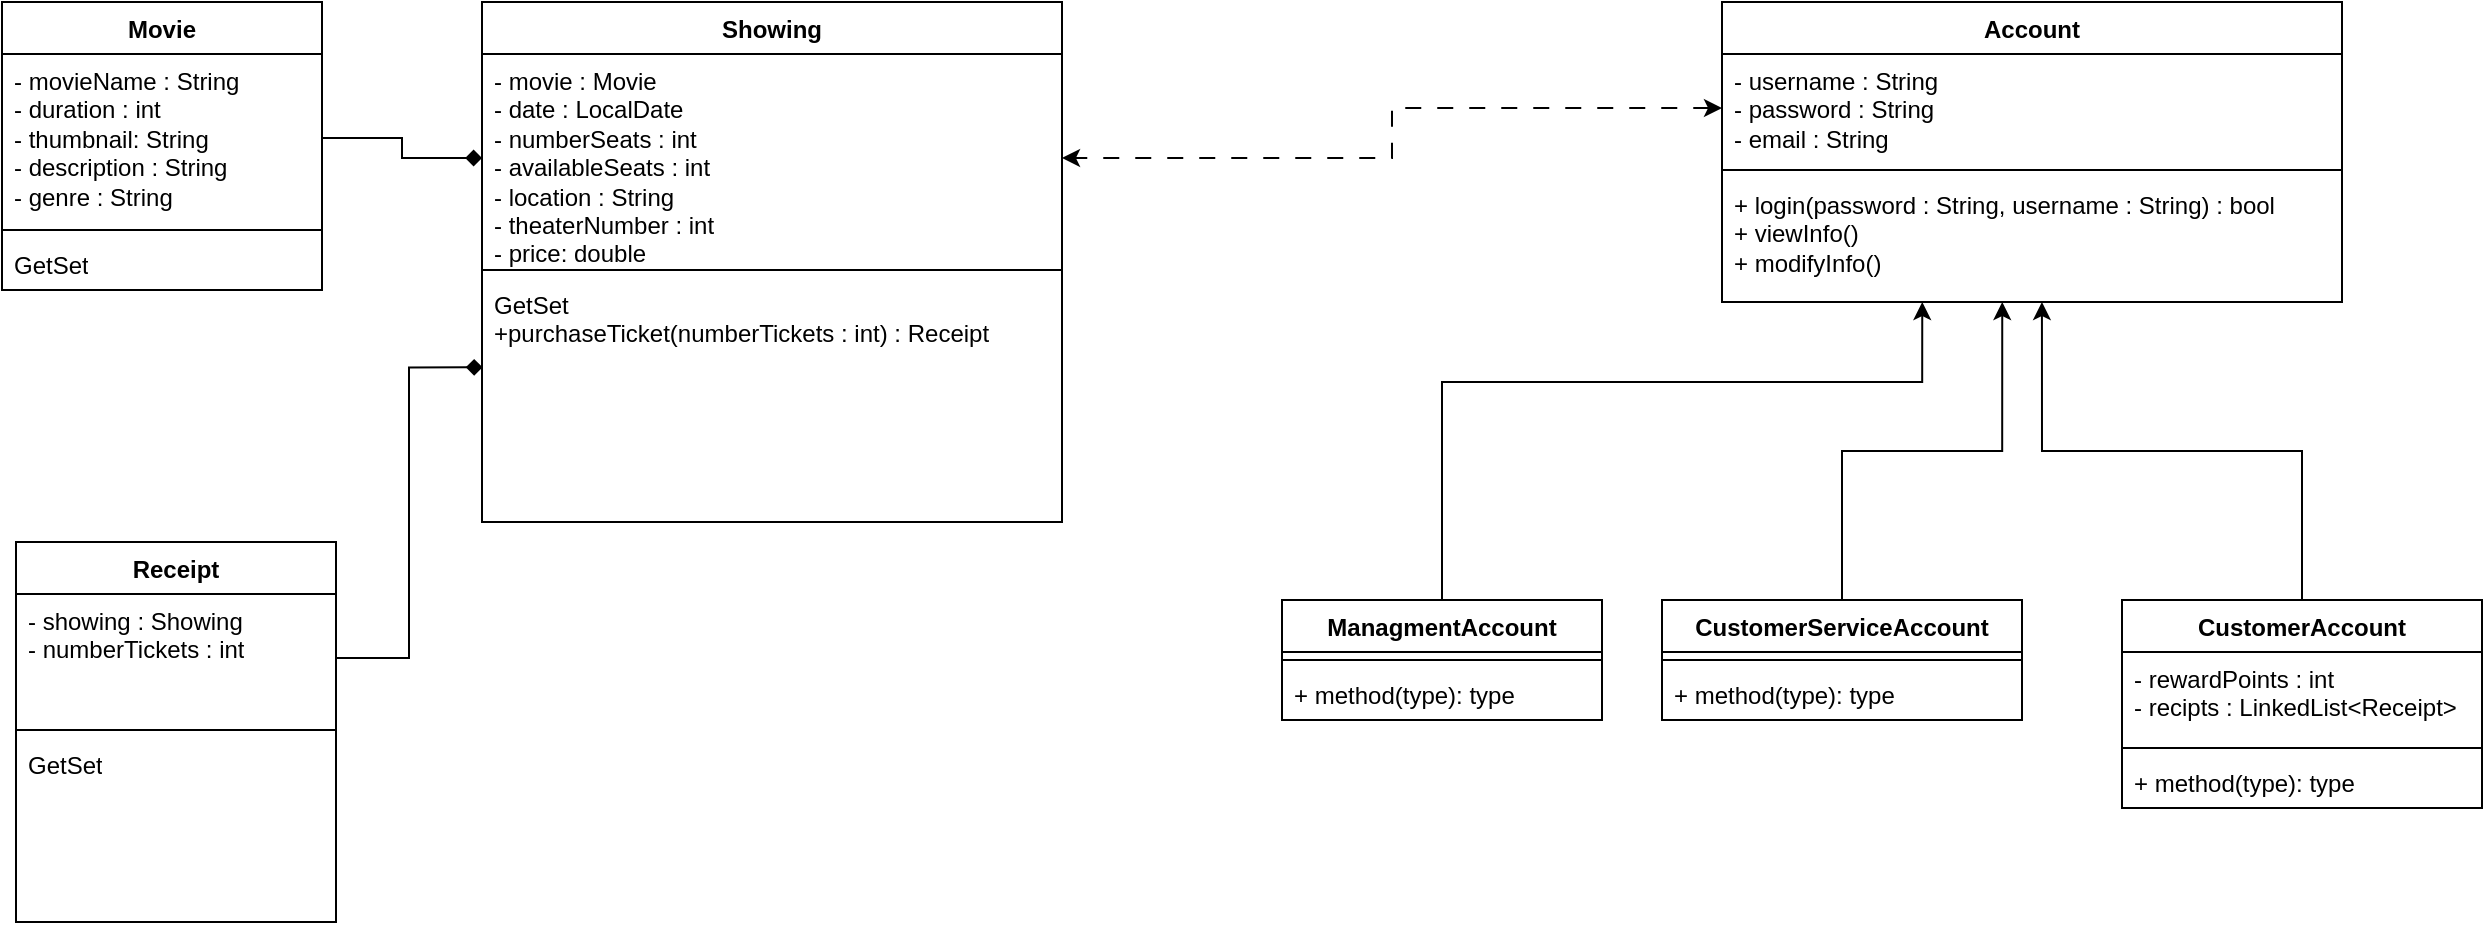 <mxfile version="24.7.17">
  <diagram id="C5RBs43oDa-KdzZeNtuy" name="Page-1">
    <mxGraphModel dx="2257" dy="761" grid="1" gridSize="10" guides="1" tooltips="1" connect="1" arrows="1" fold="1" page="1" pageScale="1" pageWidth="827" pageHeight="1169" math="0" shadow="0">
      <root>
        <mxCell id="WIyWlLk6GJQsqaUBKTNV-0" />
        <mxCell id="WIyWlLk6GJQsqaUBKTNV-1" parent="WIyWlLk6GJQsqaUBKTNV-0" />
        <mxCell id="SndQBwJRX5r1R-heTLwh-0" value="Account" style="swimlane;fontStyle=1;align=center;verticalAlign=top;childLayout=stackLayout;horizontal=1;startSize=26;horizontalStack=0;resizeParent=1;resizeParentMax=0;resizeLast=0;collapsible=1;marginBottom=0;whiteSpace=wrap;html=1;" parent="WIyWlLk6GJQsqaUBKTNV-1" vertex="1">
          <mxGeometry x="360" y="220" width="310" height="150" as="geometry" />
        </mxCell>
        <mxCell id="SndQBwJRX5r1R-heTLwh-1" value="- username : String&lt;div&gt;- password : String&lt;/div&gt;&lt;div&gt;- email : String&lt;/div&gt;" style="text;strokeColor=none;fillColor=none;align=left;verticalAlign=top;spacingLeft=4;spacingRight=4;overflow=hidden;rotatable=0;points=[[0,0.5],[1,0.5]];portConstraint=eastwest;whiteSpace=wrap;html=1;" parent="SndQBwJRX5r1R-heTLwh-0" vertex="1">
          <mxGeometry y="26" width="310" height="54" as="geometry" />
        </mxCell>
        <mxCell id="SndQBwJRX5r1R-heTLwh-2" value="" style="line;strokeWidth=1;fillColor=none;align=left;verticalAlign=middle;spacingTop=-1;spacingLeft=3;spacingRight=3;rotatable=0;labelPosition=right;points=[];portConstraint=eastwest;strokeColor=inherit;" parent="SndQBwJRX5r1R-heTLwh-0" vertex="1">
          <mxGeometry y="80" width="310" height="8" as="geometry" />
        </mxCell>
        <mxCell id="SndQBwJRX5r1R-heTLwh-3" value="+ login(password : String, username : String) : bool&lt;div&gt;+ viewInfo()&lt;/div&gt;&lt;div&gt;+ modifyInfo()&lt;/div&gt;" style="text;strokeColor=none;fillColor=none;align=left;verticalAlign=top;spacingLeft=4;spacingRight=4;overflow=hidden;rotatable=0;points=[[0,0.5],[1,0.5]];portConstraint=eastwest;whiteSpace=wrap;html=1;" parent="SndQBwJRX5r1R-heTLwh-0" vertex="1">
          <mxGeometry y="88" width="310" height="62" as="geometry" />
        </mxCell>
        <mxCell id="SndQBwJRX5r1R-heTLwh-4" value="CustomerAccount" style="swimlane;fontStyle=1;align=center;verticalAlign=top;childLayout=stackLayout;horizontal=1;startSize=26;horizontalStack=0;resizeParent=1;resizeParentMax=0;resizeLast=0;collapsible=1;marginBottom=0;whiteSpace=wrap;html=1;" parent="WIyWlLk6GJQsqaUBKTNV-1" vertex="1">
          <mxGeometry x="560" y="519" width="180" height="104" as="geometry" />
        </mxCell>
        <mxCell id="SndQBwJRX5r1R-heTLwh-5" value="- rewardPoints : int&lt;div&gt;- recipts : LinkedList&amp;lt;Receipt&amp;gt;&lt;/div&gt;" style="text;strokeColor=none;fillColor=none;align=left;verticalAlign=top;spacingLeft=4;spacingRight=4;overflow=hidden;rotatable=0;points=[[0,0.5],[1,0.5]];portConstraint=eastwest;whiteSpace=wrap;html=1;" parent="SndQBwJRX5r1R-heTLwh-4" vertex="1">
          <mxGeometry y="26" width="180" height="44" as="geometry" />
        </mxCell>
        <mxCell id="SndQBwJRX5r1R-heTLwh-6" value="" style="line;strokeWidth=1;fillColor=none;align=left;verticalAlign=middle;spacingTop=-1;spacingLeft=3;spacingRight=3;rotatable=0;labelPosition=right;points=[];portConstraint=eastwest;strokeColor=inherit;" parent="SndQBwJRX5r1R-heTLwh-4" vertex="1">
          <mxGeometry y="70" width="180" height="8" as="geometry" />
        </mxCell>
        <mxCell id="SndQBwJRX5r1R-heTLwh-7" value="+ method(type): type" style="text;strokeColor=none;fillColor=none;align=left;verticalAlign=top;spacingLeft=4;spacingRight=4;overflow=hidden;rotatable=0;points=[[0,0.5],[1,0.5]];portConstraint=eastwest;whiteSpace=wrap;html=1;" parent="SndQBwJRX5r1R-heTLwh-4" vertex="1">
          <mxGeometry y="78" width="180" height="26" as="geometry" />
        </mxCell>
        <mxCell id="SndQBwJRX5r1R-heTLwh-8" value="CustomerServiceAccount" style="swimlane;fontStyle=1;align=center;verticalAlign=top;childLayout=stackLayout;horizontal=1;startSize=26;horizontalStack=0;resizeParent=1;resizeParentMax=0;resizeLast=0;collapsible=1;marginBottom=0;whiteSpace=wrap;html=1;" parent="WIyWlLk6GJQsqaUBKTNV-1" vertex="1">
          <mxGeometry x="330" y="519" width="180" height="60" as="geometry" />
        </mxCell>
        <mxCell id="SndQBwJRX5r1R-heTLwh-10" value="" style="line;strokeWidth=1;fillColor=none;align=left;verticalAlign=middle;spacingTop=-1;spacingLeft=3;spacingRight=3;rotatable=0;labelPosition=right;points=[];portConstraint=eastwest;strokeColor=inherit;" parent="SndQBwJRX5r1R-heTLwh-8" vertex="1">
          <mxGeometry y="26" width="180" height="8" as="geometry" />
        </mxCell>
        <mxCell id="SndQBwJRX5r1R-heTLwh-11" value="+ method(type): type" style="text;strokeColor=none;fillColor=none;align=left;verticalAlign=top;spacingLeft=4;spacingRight=4;overflow=hidden;rotatable=0;points=[[0,0.5],[1,0.5]];portConstraint=eastwest;whiteSpace=wrap;html=1;" parent="SndQBwJRX5r1R-heTLwh-8" vertex="1">
          <mxGeometry y="34" width="180" height="26" as="geometry" />
        </mxCell>
        <mxCell id="SndQBwJRX5r1R-heTLwh-12" value="ManagmentAccount" style="swimlane;fontStyle=1;align=center;verticalAlign=top;childLayout=stackLayout;horizontal=1;startSize=26;horizontalStack=0;resizeParent=1;resizeParentMax=0;resizeLast=0;collapsible=1;marginBottom=0;whiteSpace=wrap;html=1;" parent="WIyWlLk6GJQsqaUBKTNV-1" vertex="1">
          <mxGeometry x="140" y="519" width="160" height="60" as="geometry" />
        </mxCell>
        <mxCell id="SndQBwJRX5r1R-heTLwh-14" value="" style="line;strokeWidth=1;fillColor=none;align=left;verticalAlign=middle;spacingTop=-1;spacingLeft=3;spacingRight=3;rotatable=0;labelPosition=right;points=[];portConstraint=eastwest;strokeColor=inherit;" parent="SndQBwJRX5r1R-heTLwh-12" vertex="1">
          <mxGeometry y="26" width="160" height="8" as="geometry" />
        </mxCell>
        <mxCell id="SndQBwJRX5r1R-heTLwh-15" value="+ method(type): type" style="text;strokeColor=none;fillColor=none;align=left;verticalAlign=top;spacingLeft=4;spacingRight=4;overflow=hidden;rotatable=0;points=[[0,0.5],[1,0.5]];portConstraint=eastwest;whiteSpace=wrap;html=1;" parent="SndQBwJRX5r1R-heTLwh-12" vertex="1">
          <mxGeometry y="34" width="160" height="26" as="geometry" />
        </mxCell>
        <mxCell id="SndQBwJRX5r1R-heTLwh-24" value="Showing" style="swimlane;fontStyle=1;align=center;verticalAlign=top;childLayout=stackLayout;horizontal=1;startSize=26;horizontalStack=0;resizeParent=1;resizeParentMax=0;resizeLast=0;collapsible=1;marginBottom=0;whiteSpace=wrap;html=1;" parent="WIyWlLk6GJQsqaUBKTNV-1" vertex="1">
          <mxGeometry x="-260" y="220" width="290" height="260" as="geometry" />
        </mxCell>
        <mxCell id="SndQBwJRX5r1R-heTLwh-25" value="- movie : Movie&lt;div&gt;- date : LocalDate&lt;/div&gt;&lt;div&gt;- numberSeats : int&lt;/div&gt;&lt;div&gt;- availableSeats : int&lt;/div&gt;&lt;div&gt;- location : String&lt;/div&gt;&lt;div&gt;- theaterNumber : int&lt;/div&gt;&lt;div&gt;- price: double&lt;/div&gt;" style="text;strokeColor=none;fillColor=none;align=left;verticalAlign=top;spacingLeft=4;spacingRight=4;overflow=hidden;rotatable=0;points=[[0,0.5],[1,0.5]];portConstraint=eastwest;whiteSpace=wrap;html=1;" parent="SndQBwJRX5r1R-heTLwh-24" vertex="1">
          <mxGeometry y="26" width="290" height="104" as="geometry" />
        </mxCell>
        <mxCell id="SndQBwJRX5r1R-heTLwh-26" value="" style="line;strokeWidth=1;fillColor=none;align=left;verticalAlign=middle;spacingTop=-1;spacingLeft=3;spacingRight=3;rotatable=0;labelPosition=right;points=[];portConstraint=eastwest;strokeColor=inherit;" parent="SndQBwJRX5r1R-heTLwh-24" vertex="1">
          <mxGeometry y="130" width="290" height="8" as="geometry" />
        </mxCell>
        <mxCell id="SndQBwJRX5r1R-heTLwh-27" value="GetSet&lt;div&gt;+purchaseTicket(numberTickets : int) : Receipt&lt;/div&gt;&lt;div&gt;&lt;br&gt;&lt;/div&gt;" style="text;strokeColor=none;fillColor=none;align=left;verticalAlign=top;spacingLeft=4;spacingRight=4;overflow=hidden;rotatable=0;points=[[0,0.5],[1,0.5]];portConstraint=eastwest;whiteSpace=wrap;html=1;" parent="SndQBwJRX5r1R-heTLwh-24" vertex="1">
          <mxGeometry y="138" width="290" height="122" as="geometry" />
        </mxCell>
        <mxCell id="SndQBwJRX5r1R-heTLwh-28" value="Movie" style="swimlane;fontStyle=1;align=center;verticalAlign=top;childLayout=stackLayout;horizontal=1;startSize=26;horizontalStack=0;resizeParent=1;resizeParentMax=0;resizeLast=0;collapsible=1;marginBottom=0;whiteSpace=wrap;html=1;" parent="WIyWlLk6GJQsqaUBKTNV-1" vertex="1">
          <mxGeometry x="-500" y="220" width="160" height="144" as="geometry" />
        </mxCell>
        <mxCell id="SndQBwJRX5r1R-heTLwh-29" value="- movieName : String&lt;div&gt;- duration : int&lt;/div&gt;&lt;div&gt;- thumbnail: String&lt;/div&gt;&lt;div&gt;- description : String&lt;/div&gt;&lt;div&gt;- genre : String&lt;/div&gt;&lt;div&gt;&lt;br&gt;&lt;/div&gt;&lt;div&gt;&lt;br&gt;&lt;/div&gt;" style="text;strokeColor=none;fillColor=none;align=left;verticalAlign=top;spacingLeft=4;spacingRight=4;overflow=hidden;rotatable=0;points=[[0,0.5],[1,0.5]];portConstraint=eastwest;whiteSpace=wrap;html=1;" parent="SndQBwJRX5r1R-heTLwh-28" vertex="1">
          <mxGeometry y="26" width="160" height="84" as="geometry" />
        </mxCell>
        <mxCell id="SndQBwJRX5r1R-heTLwh-30" value="" style="line;strokeWidth=1;fillColor=none;align=left;verticalAlign=middle;spacingTop=-1;spacingLeft=3;spacingRight=3;rotatable=0;labelPosition=right;points=[];portConstraint=eastwest;strokeColor=inherit;" parent="SndQBwJRX5r1R-heTLwh-28" vertex="1">
          <mxGeometry y="110" width="160" height="8" as="geometry" />
        </mxCell>
        <mxCell id="SndQBwJRX5r1R-heTLwh-31" value="GetSet" style="text;strokeColor=none;fillColor=none;align=left;verticalAlign=top;spacingLeft=4;spacingRight=4;overflow=hidden;rotatable=0;points=[[0,0.5],[1,0.5]];portConstraint=eastwest;whiteSpace=wrap;html=1;" parent="SndQBwJRX5r1R-heTLwh-28" vertex="1">
          <mxGeometry y="118" width="160" height="26" as="geometry" />
        </mxCell>
        <mxCell id="SndQBwJRX5r1R-heTLwh-32" style="edgeStyle=orthogonalEdgeStyle;rounded=0;orthogonalLoop=1;jettySize=auto;html=1;entryX=0;entryY=0.5;entryDx=0;entryDy=0;endArrow=diamond;endFill=1;" parent="WIyWlLk6GJQsqaUBKTNV-1" source="SndQBwJRX5r1R-heTLwh-29" target="SndQBwJRX5r1R-heTLwh-25" edge="1">
          <mxGeometry relative="1" as="geometry" />
        </mxCell>
        <mxCell id="acjV5M_IoJKQam2fpVWT-0" value="Receipt" style="swimlane;fontStyle=1;align=center;verticalAlign=top;childLayout=stackLayout;horizontal=1;startSize=26;horizontalStack=0;resizeParent=1;resizeParentMax=0;resizeLast=0;collapsible=1;marginBottom=0;whiteSpace=wrap;html=1;" vertex="1" parent="WIyWlLk6GJQsqaUBKTNV-1">
          <mxGeometry x="-493" y="490" width="160" height="190" as="geometry" />
        </mxCell>
        <mxCell id="acjV5M_IoJKQam2fpVWT-1" value="- showing : Showing&lt;div&gt;- numberTickets : int&lt;/div&gt;" style="text;strokeColor=none;fillColor=none;align=left;verticalAlign=top;spacingLeft=4;spacingRight=4;overflow=hidden;rotatable=0;points=[[0,0.5],[1,0.5]];portConstraint=eastwest;whiteSpace=wrap;html=1;" vertex="1" parent="acjV5M_IoJKQam2fpVWT-0">
          <mxGeometry y="26" width="160" height="64" as="geometry" />
        </mxCell>
        <mxCell id="acjV5M_IoJKQam2fpVWT-2" value="" style="line;strokeWidth=1;fillColor=none;align=left;verticalAlign=middle;spacingTop=-1;spacingLeft=3;spacingRight=3;rotatable=0;labelPosition=right;points=[];portConstraint=eastwest;strokeColor=inherit;" vertex="1" parent="acjV5M_IoJKQam2fpVWT-0">
          <mxGeometry y="90" width="160" height="8" as="geometry" />
        </mxCell>
        <mxCell id="acjV5M_IoJKQam2fpVWT-3" value="GetSet" style="text;strokeColor=none;fillColor=none;align=left;verticalAlign=top;spacingLeft=4;spacingRight=4;overflow=hidden;rotatable=0;points=[[0,0.5],[1,0.5]];portConstraint=eastwest;whiteSpace=wrap;html=1;" vertex="1" parent="acjV5M_IoJKQam2fpVWT-0">
          <mxGeometry y="98" width="160" height="92" as="geometry" />
        </mxCell>
        <mxCell id="acjV5M_IoJKQam2fpVWT-7" style="edgeStyle=orthogonalEdgeStyle;rounded=0;orthogonalLoop=1;jettySize=auto;html=1;entryX=0.001;entryY=0.366;entryDx=0;entryDy=0;entryPerimeter=0;endArrow=diamond;endFill=1;" edge="1" parent="WIyWlLk6GJQsqaUBKTNV-1" source="acjV5M_IoJKQam2fpVWT-1" target="SndQBwJRX5r1R-heTLwh-27">
          <mxGeometry relative="1" as="geometry" />
        </mxCell>
        <mxCell id="acjV5M_IoJKQam2fpVWT-9" style="edgeStyle=orthogonalEdgeStyle;rounded=0;orthogonalLoop=1;jettySize=auto;html=1;entryX=0.516;entryY=1;entryDx=0;entryDy=0;entryPerimeter=0;" edge="1" parent="WIyWlLk6GJQsqaUBKTNV-1" source="SndQBwJRX5r1R-heTLwh-4" target="SndQBwJRX5r1R-heTLwh-3">
          <mxGeometry relative="1" as="geometry" />
        </mxCell>
        <mxCell id="acjV5M_IoJKQam2fpVWT-10" style="edgeStyle=orthogonalEdgeStyle;rounded=0;orthogonalLoop=1;jettySize=auto;html=1;entryX=0.452;entryY=1;entryDx=0;entryDy=0;entryPerimeter=0;" edge="1" parent="WIyWlLk6GJQsqaUBKTNV-1" source="SndQBwJRX5r1R-heTLwh-8" target="SndQBwJRX5r1R-heTLwh-3">
          <mxGeometry relative="1" as="geometry" />
        </mxCell>
        <mxCell id="acjV5M_IoJKQam2fpVWT-11" style="edgeStyle=orthogonalEdgeStyle;rounded=0;orthogonalLoop=1;jettySize=auto;html=1;entryX=0.323;entryY=1;entryDx=0;entryDy=0;entryPerimeter=0;" edge="1" parent="WIyWlLk6GJQsqaUBKTNV-1" source="SndQBwJRX5r1R-heTLwh-12" target="SndQBwJRX5r1R-heTLwh-3">
          <mxGeometry relative="1" as="geometry">
            <Array as="points">
              <mxPoint x="220" y="410" />
              <mxPoint x="460" y="410" />
            </Array>
          </mxGeometry>
        </mxCell>
        <mxCell id="acjV5M_IoJKQam2fpVWT-12" style="edgeStyle=orthogonalEdgeStyle;rounded=0;orthogonalLoop=1;jettySize=auto;html=1;dashed=1;dashPattern=8 8;startArrow=classic;startFill=1;" edge="1" parent="WIyWlLk6GJQsqaUBKTNV-1" source="SndQBwJRX5r1R-heTLwh-1" target="SndQBwJRX5r1R-heTLwh-25">
          <mxGeometry relative="1" as="geometry" />
        </mxCell>
      </root>
    </mxGraphModel>
  </diagram>
</mxfile>

